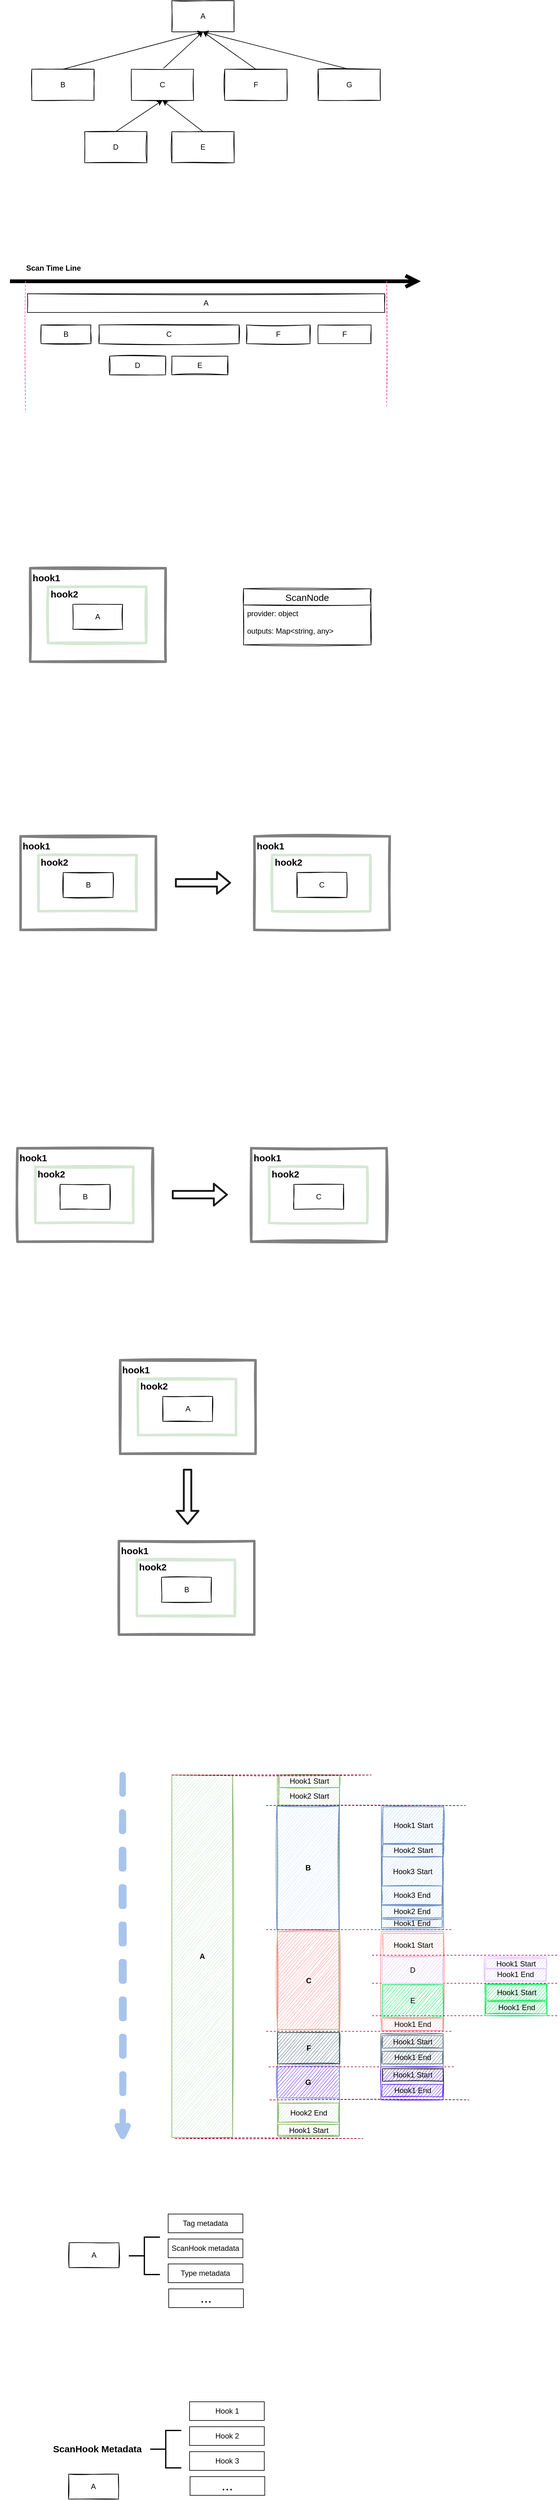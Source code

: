 <mxfile version="13.6.2" type="device"><diagram id="WkIhneGxKW-lV1BpzCUK" name="Page-1"><mxGraphModel dx="894" dy="680" grid="1" gridSize="10" guides="1" tooltips="1" connect="1" arrows="1" fold="1" page="1" pageScale="1" pageWidth="850" pageHeight="1100" math="0" shadow="0"><root><mxCell id="0"/><mxCell id="1" parent="0"/><mxCell id="pRkgzfkugFQIbe6y0Hny-78" value="" style="rounded=0;whiteSpace=wrap;html=1;sketch=1;fillColor=none;strokeWidth=4;strokeColor=#808080;" parent="1" vertex="1"><mxGeometry x="287" y="2340" width="217.5" height="150" as="geometry"/></mxCell><mxCell id="uqsAQCpz3-ByNORtnAo6-67" value="" style="line;strokeWidth=1;html=1;sketch=0;fontSize=16;align=left;strokeColor=#A50040;fontColor=#ffffff;fillColor=#FF3333;dashed=1;" parent="1" vertex="1"><mxGeometry x="691.75" y="3334" width="300" height="10" as="geometry"/></mxCell><mxCell id="pRkgzfkugFQIbe6y0Hny-46" value="" style="rounded=0;whiteSpace=wrap;html=1;sketch=1;fillColor=none;strokeWidth=4;strokeColor=#D5E8D4;" parent="1" vertex="1"><mxGeometry x="171.25" y="1100" width="157.5" height="90" as="geometry"/></mxCell><mxCell id="pRkgzfkugFQIbe6y0Hny-48" value="" style="rounded=0;whiteSpace=wrap;html=1;sketch=1;fillColor=none;strokeWidth=4;strokeColor=#808080;" parent="1" vertex="1"><mxGeometry x="142.5" y="1070" width="217.5" height="150" as="geometry"/></mxCell><mxCell id="pRkgzfkugFQIbe6y0Hny-1" value="A" style="rounded=0;whiteSpace=wrap;html=1;sketch=1;" parent="1" vertex="1"><mxGeometry x="370" y="160" width="100" height="50" as="geometry"/></mxCell><mxCell id="pRkgzfkugFQIbe6y0Hny-10" style="edgeStyle=none;rounded=0;orthogonalLoop=1;jettySize=auto;html=1;exitX=0.5;exitY=0;exitDx=0;exitDy=0;entryX=0.5;entryY=1;entryDx=0;entryDy=0;" parent="1" source="pRkgzfkugFQIbe6y0Hny-2" target="pRkgzfkugFQIbe6y0Hny-1" edge="1"><mxGeometry relative="1" as="geometry"><mxPoint x="415" y="220" as="targetPoint"/></mxGeometry></mxCell><mxCell id="pRkgzfkugFQIbe6y0Hny-2" value="C" style="rounded=0;whiteSpace=wrap;html=1;sketch=1;" parent="1" vertex="1"><mxGeometry x="305" y="270" width="100" height="50" as="geometry"/></mxCell><mxCell id="pRkgzfkugFQIbe6y0Hny-11" style="edgeStyle=none;rounded=0;orthogonalLoop=1;jettySize=auto;html=1;exitX=0.5;exitY=0;exitDx=0;exitDy=0;entryX=0.5;entryY=1;entryDx=0;entryDy=0;" parent="1" source="pRkgzfkugFQIbe6y0Hny-3" target="pRkgzfkugFQIbe6y0Hny-1" edge="1"><mxGeometry relative="1" as="geometry"><mxPoint x="415" y="220" as="targetPoint"/></mxGeometry></mxCell><mxCell id="pRkgzfkugFQIbe6y0Hny-3" value="F" style="rounded=0;whiteSpace=wrap;html=1;sketch=1;" parent="1" vertex="1"><mxGeometry x="455" y="270" width="100" height="50" as="geometry"/></mxCell><mxCell id="pRkgzfkugFQIbe6y0Hny-12" style="edgeStyle=none;rounded=0;orthogonalLoop=1;jettySize=auto;html=1;exitX=0.5;exitY=0;exitDx=0;exitDy=0;entryX=0.5;entryY=1;entryDx=0;entryDy=0;" parent="1" source="pRkgzfkugFQIbe6y0Hny-4" target="pRkgzfkugFQIbe6y0Hny-1" edge="1"><mxGeometry relative="1" as="geometry"><mxPoint x="415" y="220" as="targetPoint"/></mxGeometry></mxCell><mxCell id="pRkgzfkugFQIbe6y0Hny-4" value="G" style="rounded=0;whiteSpace=wrap;html=1;sketch=1;" parent="1" vertex="1"><mxGeometry x="605" y="270" width="100" height="50" as="geometry"/></mxCell><mxCell id="pRkgzfkugFQIbe6y0Hny-13" style="edgeStyle=none;rounded=0;orthogonalLoop=1;jettySize=auto;html=1;exitX=0.5;exitY=0;exitDx=0;exitDy=0;entryX=0.5;entryY=1;entryDx=0;entryDy=0;" parent="1" source="pRkgzfkugFQIbe6y0Hny-5" target="pRkgzfkugFQIbe6y0Hny-2" edge="1"><mxGeometry relative="1" as="geometry"/></mxCell><mxCell id="pRkgzfkugFQIbe6y0Hny-5" value="D" style="rounded=0;whiteSpace=wrap;html=1;sketch=1;" parent="1" vertex="1"><mxGeometry x="230" y="370" width="100" height="50" as="geometry"/></mxCell><mxCell id="pRkgzfkugFQIbe6y0Hny-14" style="edgeStyle=none;rounded=0;orthogonalLoop=1;jettySize=auto;html=1;exitX=0.5;exitY=0;exitDx=0;exitDy=0;entryX=0.5;entryY=1;entryDx=0;entryDy=0;" parent="1" source="pRkgzfkugFQIbe6y0Hny-6" target="pRkgzfkugFQIbe6y0Hny-2" edge="1"><mxGeometry relative="1" as="geometry"/></mxCell><mxCell id="pRkgzfkugFQIbe6y0Hny-6" value="E" style="rounded=0;whiteSpace=wrap;html=1;sketch=1;" parent="1" vertex="1"><mxGeometry x="370" y="370" width="100" height="50" as="geometry"/></mxCell><mxCell id="pRkgzfkugFQIbe6y0Hny-9" style="edgeStyle=none;rounded=0;orthogonalLoop=1;jettySize=auto;html=1;exitX=0.5;exitY=0;exitDx=0;exitDy=0;entryX=0.5;entryY=1;entryDx=0;entryDy=0;" parent="1" source="pRkgzfkugFQIbe6y0Hny-7" target="pRkgzfkugFQIbe6y0Hny-1" edge="1"><mxGeometry relative="1" as="geometry"/></mxCell><mxCell id="pRkgzfkugFQIbe6y0Hny-7" value="B" style="rounded=0;whiteSpace=wrap;html=1;sketch=1;" parent="1" vertex="1"><mxGeometry x="145" y="270" width="100" height="50" as="geometry"/></mxCell><mxCell id="pRkgzfkugFQIbe6y0Hny-29" value="" style="endArrow=open;endFill=1;endSize=12;html=1;shadow=0;strokeWidth=6;" parent="1" edge="1"><mxGeometry width="160" relative="1" as="geometry"><mxPoint x="110" y="610" as="sourcePoint"/><mxPoint x="770" y="610" as="targetPoint"/></mxGeometry></mxCell><mxCell id="pRkgzfkugFQIbe6y0Hny-30" value="Scan Time Line" style="text;align=center;fontStyle=1;verticalAlign=middle;spacingLeft=3;spacingRight=3;strokeColor=none;rotatable=0;points=[[0,0.5],[1,0.5]];portConstraint=eastwest;shadow=0;sketch=1;" parent="1" vertex="1"><mxGeometry x="140" y="575" width="80" height="26" as="geometry"/></mxCell><mxCell id="pRkgzfkugFQIbe6y0Hny-31" value="A" style="rounded=0;whiteSpace=wrap;html=1;sketch=1;" parent="1" vertex="1"><mxGeometry x="138" y="630" width="574" height="30" as="geometry"/></mxCell><mxCell id="pRkgzfkugFQIbe6y0Hny-32" value="B" style="rounded=0;whiteSpace=wrap;html=1;sketch=1;" parent="1" vertex="1"><mxGeometry x="160" y="680" width="80" height="30" as="geometry"/></mxCell><mxCell id="pRkgzfkugFQIbe6y0Hny-33" value="" style="line;strokeWidth=1;rotatable=0;labelPosition=right;align=left;verticalAlign=middle;spacingTop=0;spacingLeft=6;points=[];portConstraint=eastwest;shadow=0;sketch=1;direction=south;strokeColor=#FF66B3;dashed=1;" parent="1" vertex="1"><mxGeometry x="130" y="610" width="10" height="210" as="geometry"/></mxCell><mxCell id="pRkgzfkugFQIbe6y0Hny-34" value="" style="line;strokeWidth=1;rotatable=0;labelPosition=right;align=left;verticalAlign=middle;spacingTop=0;spacingLeft=6;points=[];portConstraint=eastwest;shadow=0;sketch=1;direction=south;strokeColor=#FF66B3;dashed=1;" parent="1" vertex="1"><mxGeometry x="710" y="610" width="10" height="200" as="geometry"/></mxCell><mxCell id="pRkgzfkugFQIbe6y0Hny-35" value="C" style="rounded=0;whiteSpace=wrap;html=1;sketch=1;" parent="1" vertex="1"><mxGeometry x="253" y="680" width="225" height="30" as="geometry"/></mxCell><mxCell id="pRkgzfkugFQIbe6y0Hny-36" value="F" style="rounded=0;whiteSpace=wrap;html=1;sketch=1;" parent="1" vertex="1"><mxGeometry x="490" y="680" width="102" height="30" as="geometry"/></mxCell><mxCell id="pRkgzfkugFQIbe6y0Hny-37" value="F" style="rounded=0;whiteSpace=wrap;html=1;sketch=1;" parent="1" vertex="1"><mxGeometry x="605" y="680" width="85" height="30" as="geometry"/></mxCell><mxCell id="pRkgzfkugFQIbe6y0Hny-39" value="D" style="rounded=0;whiteSpace=wrap;html=1;sketch=1;" parent="1" vertex="1"><mxGeometry x="270" y="730" width="90" height="30" as="geometry"/></mxCell><mxCell id="pRkgzfkugFQIbe6y0Hny-40" value="E" style="rounded=0;whiteSpace=wrap;html=1;sketch=1;" parent="1" vertex="1"><mxGeometry x="370" y="730" width="90" height="30" as="geometry"/></mxCell><mxCell id="pRkgzfkugFQIbe6y0Hny-45" value="A" style="rounded=0;whiteSpace=wrap;html=1;sketch=1;" parent="1" vertex="1"><mxGeometry x="211" y="1128" width="80" height="40" as="geometry"/></mxCell><mxCell id="pRkgzfkugFQIbe6y0Hny-49" value="hook2" style="text;strokeColor=none;fillColor=none;html=1;fontSize=15;fontStyle=1;verticalAlign=middle;align=center;shadow=0;dashed=1;sketch=1;" parent="1" vertex="1"><mxGeometry x="164.25" y="1096" width="64.5" height="30" as="geometry"/></mxCell><mxCell id="pRkgzfkugFQIbe6y0Hny-50" value="hook1" style="text;strokeColor=none;fillColor=none;html=1;fontSize=15;fontStyle=1;verticalAlign=middle;align=center;shadow=0;dashed=1;sketch=1;" parent="1" vertex="1"><mxGeometry x="135.5" y="1070" width="64.5" height="30" as="geometry"/></mxCell><mxCell id="pRkgzfkugFQIbe6y0Hny-51" value="ScanNode" style="swimlane;fontStyle=0;childLayout=stackLayout;horizontal=1;startSize=26;fillColor=none;horizontalStack=0;resizeParent=1;resizeParentMax=0;resizeLast=0;collapsible=1;marginBottom=0;shadow=0;sketch=1;strokeWidth=1;fontSize=15;" parent="1" vertex="1"><mxGeometry x="485" y="1103" width="205" height="90" as="geometry"/></mxCell><mxCell id="pRkgzfkugFQIbe6y0Hny-53" value="provider: object&#10;&#10;outputs: Map&lt;string, any&gt;" style="text;strokeColor=none;fillColor=none;align=left;verticalAlign=top;spacingLeft=4;spacingRight=4;overflow=hidden;rotatable=0;points=[[0,0.5],[1,0.5]];portConstraint=eastwest;" parent="pRkgzfkugFQIbe6y0Hny-51" vertex="1"><mxGeometry y="26" width="205" height="64" as="geometry"/></mxCell><mxCell id="pRkgzfkugFQIbe6y0Hny-55" value="" style="rounded=0;whiteSpace=wrap;html=1;sketch=1;fillColor=none;strokeWidth=4;strokeColor=#D5E8D4;" parent="1" vertex="1"><mxGeometry x="155.75" y="1530" width="157.5" height="90" as="geometry"/></mxCell><mxCell id="pRkgzfkugFQIbe6y0Hny-56" value="" style="rounded=0;whiteSpace=wrap;html=1;sketch=1;fillColor=none;strokeWidth=4;strokeColor=#808080;" parent="1" vertex="1"><mxGeometry x="127" y="1500" width="217.5" height="150" as="geometry"/></mxCell><mxCell id="pRkgzfkugFQIbe6y0Hny-57" value="B" style="rounded=0;whiteSpace=wrap;html=1;sketch=1;" parent="1" vertex="1"><mxGeometry x="195.5" y="1558" width="80" height="40" as="geometry"/></mxCell><mxCell id="pRkgzfkugFQIbe6y0Hny-58" value="hook2" style="text;strokeColor=none;fillColor=none;html=1;fontSize=15;fontStyle=1;verticalAlign=middle;align=center;shadow=0;dashed=1;sketch=1;" parent="1" vertex="1"><mxGeometry x="148.75" y="1526" width="64.5" height="30" as="geometry"/></mxCell><mxCell id="pRkgzfkugFQIbe6y0Hny-59" value="hook1" style="text;strokeColor=none;fillColor=none;html=1;fontSize=15;fontStyle=1;verticalAlign=middle;align=center;shadow=0;dashed=1;sketch=1;" parent="1" vertex="1"><mxGeometry x="120" y="1500" width="64.5" height="30" as="geometry"/></mxCell><mxCell id="pRkgzfkugFQIbe6y0Hny-60" value="" style="rounded=0;whiteSpace=wrap;html=1;sketch=1;fillColor=none;strokeWidth=4;strokeColor=#D5E8D4;" parent="1" vertex="1"><mxGeometry x="531.25" y="1530" width="157.5" height="90" as="geometry"/></mxCell><mxCell id="pRkgzfkugFQIbe6y0Hny-61" value="" style="rounded=0;whiteSpace=wrap;html=1;sketch=1;fillColor=none;strokeWidth=4;strokeColor=#808080;" parent="1" vertex="1"><mxGeometry x="502.5" y="1500" width="217.5" height="150" as="geometry"/></mxCell><mxCell id="pRkgzfkugFQIbe6y0Hny-62" value="C" style="rounded=0;whiteSpace=wrap;html=1;sketch=1;" parent="1" vertex="1"><mxGeometry x="571" y="1558" width="80" height="40" as="geometry"/></mxCell><mxCell id="pRkgzfkugFQIbe6y0Hny-63" value="hook2" style="text;strokeColor=none;fillColor=none;html=1;fontSize=15;fontStyle=1;verticalAlign=middle;align=center;shadow=0;dashed=1;sketch=1;" parent="1" vertex="1"><mxGeometry x="524.25" y="1526" width="64.5" height="30" as="geometry"/></mxCell><mxCell id="pRkgzfkugFQIbe6y0Hny-64" value="hook1" style="text;strokeColor=none;fillColor=none;html=1;fontSize=15;fontStyle=1;verticalAlign=middle;align=center;shadow=0;dashed=1;sketch=1;" parent="1" vertex="1"><mxGeometry x="495.5" y="1500" width="64.5" height="30" as="geometry"/></mxCell><mxCell id="pRkgzfkugFQIbe6y0Hny-65" value="" style="shape=flexArrow;endArrow=classic;html=1;shadow=0;strokeWidth=3;fontSize=15;strokeColor=#1A1A1A;" parent="1" edge="1"><mxGeometry width="50" height="50" relative="1" as="geometry"><mxPoint x="375" y="1574.5" as="sourcePoint"/><mxPoint x="465" y="1574.5" as="targetPoint"/></mxGeometry></mxCell><mxCell id="pRkgzfkugFQIbe6y0Hny-66" value="" style="rounded=0;whiteSpace=wrap;html=1;sketch=1;fillColor=none;strokeWidth=4;strokeColor=#D5E8D4;" parent="1" vertex="1"><mxGeometry x="150.75" y="2030" width="157.5" height="90" as="geometry"/></mxCell><mxCell id="pRkgzfkugFQIbe6y0Hny-67" value="" style="rounded=0;whiteSpace=wrap;html=1;sketch=1;fillColor=none;strokeWidth=4;strokeColor=#808080;" parent="1" vertex="1"><mxGeometry x="122" y="2000" width="217.5" height="150" as="geometry"/></mxCell><mxCell id="pRkgzfkugFQIbe6y0Hny-68" value="B" style="rounded=0;whiteSpace=wrap;html=1;sketch=1;" parent="1" vertex="1"><mxGeometry x="190.5" y="2058" width="80" height="40" as="geometry"/></mxCell><mxCell id="pRkgzfkugFQIbe6y0Hny-69" value="hook2" style="text;strokeColor=none;fillColor=none;html=1;fontSize=15;fontStyle=1;verticalAlign=middle;align=center;shadow=0;dashed=1;sketch=1;" parent="1" vertex="1"><mxGeometry x="143.75" y="2026" width="64.5" height="30" as="geometry"/></mxCell><mxCell id="pRkgzfkugFQIbe6y0Hny-70" value="hook1" style="text;strokeColor=none;fillColor=none;html=1;fontSize=15;fontStyle=1;verticalAlign=middle;align=center;shadow=0;dashed=1;sketch=1;" parent="1" vertex="1"><mxGeometry x="115" y="2000" width="64.5" height="30" as="geometry"/></mxCell><mxCell id="pRkgzfkugFQIbe6y0Hny-71" value="" style="rounded=0;whiteSpace=wrap;html=1;sketch=1;fillColor=none;strokeWidth=4;strokeColor=#D5E8D4;" parent="1" vertex="1"><mxGeometry x="526.25" y="2030" width="157.5" height="90" as="geometry"/></mxCell><mxCell id="pRkgzfkugFQIbe6y0Hny-72" value="" style="rounded=0;whiteSpace=wrap;html=1;sketch=1;fillColor=none;strokeWidth=4;strokeColor=#808080;" parent="1" vertex="1"><mxGeometry x="497.5" y="2000" width="217.5" height="150" as="geometry"/></mxCell><mxCell id="pRkgzfkugFQIbe6y0Hny-73" value="C" style="rounded=0;whiteSpace=wrap;html=1;sketch=1;" parent="1" vertex="1"><mxGeometry x="566" y="2058" width="80" height="40" as="geometry"/></mxCell><mxCell id="pRkgzfkugFQIbe6y0Hny-74" value="hook2" style="text;strokeColor=none;fillColor=none;html=1;fontSize=15;fontStyle=1;verticalAlign=middle;align=center;shadow=0;dashed=1;sketch=1;" parent="1" vertex="1"><mxGeometry x="519.25" y="2026" width="64.5" height="30" as="geometry"/></mxCell><mxCell id="pRkgzfkugFQIbe6y0Hny-75" value="hook1" style="text;strokeColor=none;fillColor=none;html=1;fontSize=15;fontStyle=1;verticalAlign=middle;align=center;shadow=0;dashed=1;sketch=1;" parent="1" vertex="1"><mxGeometry x="490.5" y="2000" width="64.5" height="30" as="geometry"/></mxCell><mxCell id="pRkgzfkugFQIbe6y0Hny-76" value="" style="shape=flexArrow;endArrow=classic;html=1;shadow=0;strokeWidth=3;fontSize=15;strokeColor=#1A1A1A;" parent="1" edge="1"><mxGeometry width="50" height="50" relative="1" as="geometry"><mxPoint x="370" y="2074.5" as="sourcePoint"/><mxPoint x="460" y="2074.5" as="targetPoint"/></mxGeometry></mxCell><mxCell id="pRkgzfkugFQIbe6y0Hny-77" value="" style="rounded=0;whiteSpace=wrap;html=1;sketch=1;fillColor=none;strokeWidth=4;strokeColor=#D5E8D4;" parent="1" vertex="1"><mxGeometry x="315.75" y="2370" width="157.5" height="90" as="geometry"/></mxCell><mxCell id="pRkgzfkugFQIbe6y0Hny-79" value="A" style="rounded=0;whiteSpace=wrap;html=1;sketch=1;" parent="1" vertex="1"><mxGeometry x="355.5" y="2398" width="80" height="40" as="geometry"/></mxCell><mxCell id="pRkgzfkugFQIbe6y0Hny-80" value="hook2" style="text;strokeColor=none;fillColor=none;html=1;fontSize=15;fontStyle=1;verticalAlign=middle;align=center;shadow=0;dashed=1;sketch=1;" parent="1" vertex="1"><mxGeometry x="308.75" y="2366" width="64.5" height="30" as="geometry"/></mxCell><mxCell id="pRkgzfkugFQIbe6y0Hny-81" value="hook1" style="text;strokeColor=none;fillColor=none;html=1;fontSize=15;fontStyle=1;verticalAlign=middle;align=center;shadow=0;dashed=1;sketch=1;" parent="1" vertex="1"><mxGeometry x="280" y="2340" width="64.5" height="30" as="geometry"/></mxCell><mxCell id="pRkgzfkugFQIbe6y0Hny-82" value="" style="shape=flexArrow;endArrow=classic;html=1;shadow=0;strokeWidth=3;fontSize=15;strokeColor=#1A1A1A;" parent="1" edge="1"><mxGeometry width="50" height="50" relative="1" as="geometry"><mxPoint x="395.25" y="2514" as="sourcePoint"/><mxPoint x="395.25" y="2604" as="targetPoint"/></mxGeometry></mxCell><mxCell id="pRkgzfkugFQIbe6y0Hny-83" value="" style="rounded=0;whiteSpace=wrap;html=1;sketch=1;fillColor=none;strokeWidth=4;strokeColor=#D5E8D4;" parent="1" vertex="1"><mxGeometry x="313.75" y="2660" width="157.5" height="90" as="geometry"/></mxCell><mxCell id="pRkgzfkugFQIbe6y0Hny-84" value="" style="rounded=0;whiteSpace=wrap;html=1;sketch=1;fillColor=none;strokeWidth=4;strokeColor=#808080;" parent="1" vertex="1"><mxGeometry x="285" y="2630" width="217.5" height="150" as="geometry"/></mxCell><mxCell id="pRkgzfkugFQIbe6y0Hny-85" value="B" style="rounded=0;whiteSpace=wrap;html=1;sketch=1;" parent="1" vertex="1"><mxGeometry x="353.5" y="2688" width="80" height="40" as="geometry"/></mxCell><mxCell id="pRkgzfkugFQIbe6y0Hny-86" value="hook2" style="text;strokeColor=none;fillColor=none;html=1;fontSize=15;fontStyle=1;verticalAlign=middle;align=center;shadow=0;dashed=1;sketch=1;" parent="1" vertex="1"><mxGeometry x="306.75" y="2656" width="64.5" height="30" as="geometry"/></mxCell><mxCell id="pRkgzfkugFQIbe6y0Hny-87" value="hook1" style="text;strokeColor=none;fillColor=none;html=1;fontSize=15;fontStyle=1;verticalAlign=middle;align=center;shadow=0;dashed=1;sketch=1;" parent="1" vertex="1"><mxGeometry x="278" y="2630" width="64.5" height="30" as="geometry"/></mxCell><mxCell id="uqsAQCpz3-ByNORtnAo6-30" value="" style="rounded=0;whiteSpace=wrap;html=1;sketch=1;strokeColor=#82b366;fillColor=none;" parent="1" vertex="1"><mxGeometry x="539.5" y="3005" width="100" height="578" as="geometry"/></mxCell><mxCell id="uqsAQCpz3-ByNORtnAo6-31" value="Hook1 Start" style="rounded=0;whiteSpace=wrap;html=1;strokeWidth=1;align=center;fillColor=#d5e8d4;strokeColor=#82b366;sketch=1;" parent="1" vertex="1"><mxGeometry x="542" y="3005" width="97.5" height="20" as="geometry"/></mxCell><mxCell id="uqsAQCpz3-ByNORtnAo6-32" value="Hook2 Start" style="rounded=0;whiteSpace=wrap;html=1;strokeWidth=1;align=center;fillColor=#d5e8d4;strokeColor=#82b366;sketch=1;" parent="1" vertex="1"><mxGeometry x="541.75" y="3025" width="97.5" height="28" as="geometry"/></mxCell><mxCell id="uqsAQCpz3-ByNORtnAo6-33" value="Hook2 End" style="rounded=0;whiteSpace=wrap;html=1;strokeWidth=1;align=center;sketch=1;fillColor=#d5e8d4;strokeColor=#82b366;" parent="1" vertex="1"><mxGeometry x="541" y="3531" width="97.5" height="31" as="geometry"/></mxCell><mxCell id="uqsAQCpz3-ByNORtnAo6-34" value="Hook1 Start" style="rounded=0;whiteSpace=wrap;html=1;strokeWidth=1;align=center;sketch=1;fillColor=#d5e8d4;strokeColor=#82b366;" parent="1" vertex="1"><mxGeometry x="541" y="3565" width="97.5" height="20" as="geometry"/></mxCell><mxCell id="uqsAQCpz3-ByNORtnAo6-38" value="" style="rounded=0;whiteSpace=wrap;html=1;sketch=1;fillColor=#dae8fc;strokeColor=#6c8ebf;" parent="1" vertex="1"><mxGeometry x="706.75" y="3054" width="100" height="199" as="geometry"/></mxCell><mxCell id="uqsAQCpz3-ByNORtnAo6-39" value="Hook1 Start" style="rounded=0;whiteSpace=wrap;html=1;strokeWidth=1;align=center;fillColor=#dae8fc;strokeColor=#6c8ebf;sketch=1;" parent="1" vertex="1"><mxGeometry x="709.25" y="3056" width="97.5" height="59" as="geometry"/></mxCell><mxCell id="uqsAQCpz3-ByNORtnAo6-40" value="Hook2 Start" style="rounded=0;whiteSpace=wrap;html=1;strokeWidth=1;align=center;fillColor=#dae8fc;strokeColor=#6c8ebf;sketch=1;" parent="1" vertex="1"><mxGeometry x="709" y="3116" width="97.5" height="20" as="geometry"/></mxCell><mxCell id="uqsAQCpz3-ByNORtnAo6-41" value="Hook3 End" style="rounded=0;whiteSpace=wrap;html=1;strokeWidth=1;align=center;sketch=1;fillColor=#dae8fc;strokeColor=#6c8ebf;" parent="1" vertex="1"><mxGeometry x="706.75" y="3183" width="97.5" height="30" as="geometry"/></mxCell><mxCell id="uqsAQCpz3-ByNORtnAo6-42" value="Hook1 End" style="rounded=0;whiteSpace=wrap;html=1;strokeWidth=1;align=center;sketch=1;fillColor=#dae8fc;strokeColor=#6c8ebf;" parent="1" vertex="1"><mxGeometry x="706.75" y="3236" width="97.5" height="14" as="geometry"/></mxCell><mxCell id="uqsAQCpz3-ByNORtnAo6-46" value="Hook3 Start" style="rounded=0;whiteSpace=wrap;html=1;strokeWidth=1;align=center;sketch=1;fillColor=#dae8fc;strokeColor=#6c8ebf;" parent="1" vertex="1"><mxGeometry x="708" y="3136" width="97.5" height="47" as="geometry"/></mxCell><mxCell id="uqsAQCpz3-ByNORtnAo6-47" value="Hook2 End" style="rounded=0;whiteSpace=wrap;html=1;strokeWidth=1;align=center;fillColor=#dae8fc;strokeColor=#6c8ebf;sketch=1;" parent="1" vertex="1"><mxGeometry x="706.75" y="3214" width="97.5" height="20" as="geometry"/></mxCell><mxCell id="uqsAQCpz3-ByNORtnAo6-49" value="&lt;b&gt;B&lt;/b&gt;" style="rounded=0;whiteSpace=wrap;html=1;sketch=1;strokeColor=#6c8ebf;fillColor=#dae8fc;" parent="1" vertex="1"><mxGeometry x="538.5" y="3055" width="100" height="198" as="geometry"/></mxCell><mxCell id="uqsAQCpz3-ByNORtnAo6-50" value="" style="line;strokeWidth=1;html=1;sketch=1;fontSize=16;align=left;strokeColor=#A50040;fontColor=#ffffff;fillColor=#FF3333;dashed=1;" parent="1" vertex="1"><mxGeometry x="521.75" y="3049" width="320" height="10" as="geometry"/></mxCell><mxCell id="uqsAQCpz3-ByNORtnAo6-51" value="" style="line;strokeWidth=1;html=1;sketch=0;fontSize=16;align=left;strokeColor=#A50040;fontColor=#ffffff;fillColor=#FF3333;dashed=1;" parent="1" vertex="1"><mxGeometry x="521.75" y="3248" width="300" height="10" as="geometry"/></mxCell><mxCell id="uqsAQCpz3-ByNORtnAo6-52" value="" style="rounded=0;whiteSpace=wrap;html=1;sketch=1;strokeColor=#FF9999;fillColor=none;" parent="1" vertex="1"><mxGeometry x="706.5" y="3256" width="100" height="159" as="geometry"/></mxCell><mxCell id="uqsAQCpz3-ByNORtnAo6-53" value="Hook1 Start" style="rounded=0;whiteSpace=wrap;html=1;strokeWidth=1;align=center;sketch=1;fillColor=#FFCCCC;strokeColor=#FF9999;" parent="1" vertex="1"><mxGeometry x="709" y="3259" width="97.5" height="37" as="geometry"/></mxCell><mxCell id="uqsAQCpz3-ByNORtnAo6-56" value="Hook1 End" style="rounded=0;whiteSpace=wrap;html=1;strokeWidth=1;align=center;sketch=1;fillColor=#FFCCCC;strokeColor=#FF9999;" parent="1" vertex="1"><mxGeometry x="707.75" y="3395" width="97.5" height="20" as="geometry"/></mxCell><mxCell id="uqsAQCpz3-ByNORtnAo6-61" value="&lt;b&gt;C&lt;/b&gt;" style="rounded=0;whiteSpace=wrap;html=1;sketch=1;fillColor=#FF9999;strokeColor=#FF9999;" parent="1" vertex="1"><mxGeometry x="539.75" y="3256" width="100" height="157" as="geometry"/></mxCell><mxCell id="uqsAQCpz3-ByNORtnAo6-62" value="" style="rounded=0;whiteSpace=wrap;html=1;sketch=1;strokeColor=#E5CCFF;fillColor=none;" parent="1" vertex="1"><mxGeometry x="871.75" y="3296" width="100" height="40" as="geometry"/></mxCell><mxCell id="uqsAQCpz3-ByNORtnAo6-63" value="Hook1 Start" style="rounded=0;whiteSpace=wrap;html=1;strokeWidth=1;align=center;sketch=1;fillColor=#E5CCFF;strokeColor=#E5CCFF;" parent="1" vertex="1"><mxGeometry x="874.25" y="3299" width="97.5" height="17" as="geometry"/></mxCell><mxCell id="uqsAQCpz3-ByNORtnAo6-64" value="Hook1 End" style="rounded=0;whiteSpace=wrap;html=1;strokeWidth=1;align=center;sketch=1;fillColor=#E5CCFF;strokeColor=#E5CCFF;" parent="1" vertex="1"><mxGeometry x="873" y="3315" width="97.5" height="20" as="geometry"/></mxCell><mxCell id="uqsAQCpz3-ByNORtnAo6-65" value="D" style="rounded=0;whiteSpace=wrap;html=1;strokeWidth=1;align=center;sketch=1;fillColor=#E5CCFF;strokeColor=#E5CCFF;" parent="1" vertex="1"><mxGeometry x="708" y="3296" width="97.5" height="43" as="geometry"/></mxCell><mxCell id="uqsAQCpz3-ByNORtnAo6-66" value="" style="line;strokeWidth=1;html=1;sketch=0;fontSize=16;align=left;strokeColor=#A50040;fontColor=#ffffff;fillColor=#FF3333;dashed=1;" parent="1" vertex="1"><mxGeometry x="691.75" y="3289" width="300" height="10" as="geometry"/></mxCell><mxCell id="uqsAQCpz3-ByNORtnAo6-68" value="E" style="rounded=0;whiteSpace=wrap;html=1;strokeWidth=1;align=center;sketch=1;fillColor=#1EEA69;strokeColor=#1EEA69;" parent="1" vertex="1"><mxGeometry x="708.25" y="3341" width="97.5" height="52" as="geometry"/></mxCell><mxCell id="uqsAQCpz3-ByNORtnAo6-69" value="" style="line;strokeWidth=1;html=1;sketch=0;fontSize=16;align=left;strokeColor=#A50040;fontColor=#ffffff;fillColor=#FF3333;dashed=1;" parent="1" vertex="1"><mxGeometry x="691.75" y="3386" width="300" height="10" as="geometry"/></mxCell><mxCell id="uqsAQCpz3-ByNORtnAo6-70" value="" style="rounded=0;whiteSpace=wrap;html=1;sketch=1;fillColor=none;strokeColor=#1EEA69;" parent="1" vertex="1"><mxGeometry x="873" y="3340" width="100" height="51" as="geometry"/></mxCell><mxCell id="uqsAQCpz3-ByNORtnAo6-71" value="Hook1 Start" style="rounded=0;whiteSpace=wrap;html=1;strokeWidth=1;align=center;sketch=1;strokeColor=#1EEA69;fillColor=#1EEA69;" parent="1" vertex="1"><mxGeometry x="874.5" y="3341" width="97.5" height="25" as="geometry"/></mxCell><mxCell id="uqsAQCpz3-ByNORtnAo6-72" value="Hook1 End" style="rounded=0;whiteSpace=wrap;html=1;strokeWidth=1;align=center;sketch=1;strokeColor=#1EEA69;fillColor=#1EEA69;" parent="1" vertex="1"><mxGeometry x="874.75" y="3368" width="97.5" height="20" as="geometry"/></mxCell><mxCell id="uqsAQCpz3-ByNORtnAo6-73" value="&lt;b&gt;&lt;font color=&quot;#000000&quot;&gt;F&lt;/font&gt;&lt;/b&gt;" style="rounded=0;whiteSpace=wrap;html=1;sketch=1;fillColor=#647687;strokeColor=#314354;fontColor=#ffffff;" parent="1" vertex="1"><mxGeometry x="539.75" y="3418" width="100" height="50" as="geometry"/></mxCell><mxCell id="uqsAQCpz3-ByNORtnAo6-74" value="&lt;b&gt;&lt;font color=&quot;#000000&quot;&gt;G&lt;/font&gt;&lt;/b&gt;" style="rounded=0;whiteSpace=wrap;html=1;sketch=1;fontColor=#ffffff;strokeColor=#9999FF;fillColor=#6933FF;" parent="1" vertex="1"><mxGeometry x="538.5" y="3472" width="100" height="51" as="geometry"/></mxCell><mxCell id="uqsAQCpz3-ByNORtnAo6-75" value="" style="line;strokeWidth=1;html=1;sketch=0;fontSize=16;align=left;strokeColor=#A50040;fontColor=#ffffff;fillColor=#FF3333;dashed=1;" parent="1" vertex="1"><mxGeometry x="521.75" y="3411" width="300" height="10" as="geometry"/></mxCell><mxCell id="uqsAQCpz3-ByNORtnAo6-76" value="&lt;b style=&quot;background-color: rgb(255 , 255 , 255)&quot;&gt;A&lt;/b&gt;" style="rounded=0;whiteSpace=wrap;html=1;strokeWidth=1;align=center;fillColor=#d5e8d4;strokeColor=#82b366;sketch=1;" parent="1" vertex="1"><mxGeometry x="370" y="3005" width="97.5" height="581" as="geometry"/></mxCell><mxCell id="uqsAQCpz3-ByNORtnAo6-77" value="" style="line;strokeWidth=1;html=1;sketch=1;fontSize=16;align=left;strokeColor=#A50040;fontColor=#ffffff;fillColor=#FF3333;dashed=1;" parent="1" vertex="1"><mxGeometry x="370.25" y="3000" width="320" height="10" as="geometry"/></mxCell><mxCell id="uqsAQCpz3-ByNORtnAo6-78" value="" style="line;strokeWidth=1;html=1;sketch=1;fontSize=16;align=left;strokeColor=#A50040;fontColor=#ffffff;fillColor=#FF3333;dashed=1;" parent="1" vertex="1"><mxGeometry x="527.25" y="3521" width="320" height="10" as="geometry"/></mxCell><mxCell id="uqsAQCpz3-ByNORtnAo6-79" value="" style="rounded=0;whiteSpace=wrap;html=1;sketch=1;strokeColor=#647687;fillColor=none;" parent="1" vertex="1"><mxGeometry x="705.75" y="3420" width="100" height="53" as="geometry"/></mxCell><mxCell id="uqsAQCpz3-ByNORtnAo6-80" value="Hook1 Start" style="rounded=0;whiteSpace=wrap;html=1;strokeWidth=1;align=center;sketch=1;strokeColor=#647687;fillColor=#647687;" parent="1" vertex="1"><mxGeometry x="708.25" y="3423" width="97.5" height="20" as="geometry"/></mxCell><mxCell id="uqsAQCpz3-ByNORtnAo6-81" value="Hook1 End" style="rounded=0;whiteSpace=wrap;html=1;strokeWidth=1;align=center;sketch=1;strokeColor=#647687;fillColor=#647687;" parent="1" vertex="1"><mxGeometry x="707.75" y="3448" width="97.5" height="20" as="geometry"/></mxCell><mxCell id="uqsAQCpz3-ByNORtnAo6-86" value="" style="line;strokeWidth=1;html=1;sketch=0;fontSize=16;align=left;strokeColor=#A50040;fontColor=#ffffff;fillColor=#FF3333;dashed=1;" parent="1" vertex="1"><mxGeometry x="525.75" y="3468" width="300" height="10" as="geometry"/></mxCell><mxCell id="uqsAQCpz3-ByNORtnAo6-87" value="" style="rounded=0;whiteSpace=wrap;html=1;sketch=1;fillColor=none;strokeColor=#6933FF;" parent="1" vertex="1"><mxGeometry x="705.75" y="3473" width="100" height="53" as="geometry"/></mxCell><mxCell id="uqsAQCpz3-ByNORtnAo6-88" value="Hook1 Start" style="rounded=0;whiteSpace=wrap;html=1;strokeWidth=1;align=center;sketch=1;fillColor=#6933FF;" parent="1" vertex="1"><mxGeometry x="708.25" y="3476" width="97.5" height="20" as="geometry"/></mxCell><mxCell id="uqsAQCpz3-ByNORtnAo6-89" value="Hook1 End" style="rounded=0;whiteSpace=wrap;html=1;strokeWidth=1;align=center;sketch=1;fillColor=#6933FF;strokeColor=#6933FF;" parent="1" vertex="1"><mxGeometry x="707.75" y="3501" width="97.5" height="20" as="geometry"/></mxCell><mxCell id="uqsAQCpz3-ByNORtnAo6-91" value="" style="line;strokeWidth=1;html=1;sketch=1;fontSize=16;align=left;strokeColor=#A50040;fontColor=#ffffff;fillColor=#FF3333;dashed=1;" parent="1" vertex="1"><mxGeometry x="375.25" y="3583" width="301.5" height="10" as="geometry"/></mxCell><mxCell id="uqsAQCpz3-ByNORtnAo6-92" value="" style="endArrow=classic;html=1;strokeColor=#A9C4EB;strokeWidth=10;fontSize=16;fontColor=#FFFFFF;sketch=1;shadow=0;dashed=1;" parent="1" edge="1"><mxGeometry width="50" height="50" relative="1" as="geometry"><mxPoint x="291" y="3005" as="sourcePoint"/><mxPoint x="291" y="3595" as="targetPoint"/></mxGeometry></mxCell><mxCell id="8qc7KdScXLbDuz5yrqKr-1" value="A" style="rounded=0;whiteSpace=wrap;html=1;sketch=1;" vertex="1" parent="1"><mxGeometry x="205" y="3755" width="80" height="40" as="geometry"/></mxCell><mxCell id="8qc7KdScXLbDuz5yrqKr-2" value="" style="strokeWidth=2;html=1;shape=mxgraph.flowchart.annotation_2;align=left;labelPosition=right;pointerEvents=1;" vertex="1" parent="1"><mxGeometry x="300.88" y="3746" width="50" height="60" as="geometry"/></mxCell><mxCell id="8qc7KdScXLbDuz5yrqKr-4" value="Tag metadata" style="rounded=0;whiteSpace=wrap;html=1;" vertex="1" parent="1"><mxGeometry x="364.13" y="3709" width="120" height="30" as="geometry"/></mxCell><mxCell id="8qc7KdScXLbDuz5yrqKr-5" value="ScanHook metadata" style="rounded=0;whiteSpace=wrap;html=1;" vertex="1" parent="1"><mxGeometry x="364.13" y="3749" width="120" height="30" as="geometry"/></mxCell><mxCell id="8qc7KdScXLbDuz5yrqKr-8" value="Type metadata" style="rounded=0;whiteSpace=wrap;html=1;" vertex="1" parent="1"><mxGeometry x="364.13" y="3789" width="120" height="30" as="geometry"/></mxCell><mxCell id="8qc7KdScXLbDuz5yrqKr-9" value="A" style="rounded=0;whiteSpace=wrap;html=1;sketch=1;" vertex="1" parent="1"><mxGeometry x="204.25" y="4126" width="80" height="40" as="geometry"/></mxCell><mxCell id="8qc7KdScXLbDuz5yrqKr-10" value="" style="strokeWidth=2;html=1;shape=mxgraph.flowchart.annotation_2;align=left;labelPosition=right;pointerEvents=1;" vertex="1" parent="1"><mxGeometry x="335.25" y="4056" width="50" height="60" as="geometry"/></mxCell><mxCell id="8qc7KdScXLbDuz5yrqKr-11" value="Hook 1" style="rounded=0;whiteSpace=wrap;html=1;" vertex="1" parent="1"><mxGeometry x="398.5" y="4010" width="120" height="30" as="geometry"/></mxCell><mxCell id="8qc7KdScXLbDuz5yrqKr-12" value="Hook 2" style="rounded=0;whiteSpace=wrap;html=1;" vertex="1" parent="1"><mxGeometry x="398.5" y="4050" width="120" height="30" as="geometry"/></mxCell><mxCell id="8qc7KdScXLbDuz5yrqKr-14" value="ScanHook Metadata" style="text;strokeColor=none;fillColor=none;html=1;fontSize=15;fontStyle=1;verticalAlign=middle;align=center;shadow=0;dashed=1;sketch=1;" vertex="1" parent="1"><mxGeometry x="179.25" y="4070" width="141.75" height="30" as="geometry"/></mxCell><mxCell id="8qc7KdScXLbDuz5yrqKr-15" value="Hook 3" style="rounded=0;whiteSpace=wrap;html=1;" vertex="1" parent="1"><mxGeometry x="398.5" y="4090" width="120" height="30" as="geometry"/></mxCell><mxCell id="8qc7KdScXLbDuz5yrqKr-16" value="&lt;font style=&quot;font-size: 22px&quot;&gt;...&lt;/font&gt;" style="rounded=0;whiteSpace=wrap;html=1;" vertex="1" parent="1"><mxGeometry x="365" y="3829" width="120" height="30" as="geometry"/></mxCell><mxCell id="8qc7KdScXLbDuz5yrqKr-17" value="&lt;font style=&quot;font-size: 22px&quot;&gt;...&lt;/font&gt;" style="rounded=0;whiteSpace=wrap;html=1;" vertex="1" parent="1"><mxGeometry x="399.25" y="4130" width="120" height="30" as="geometry"/></mxCell></root></mxGraphModel></diagram></mxfile>